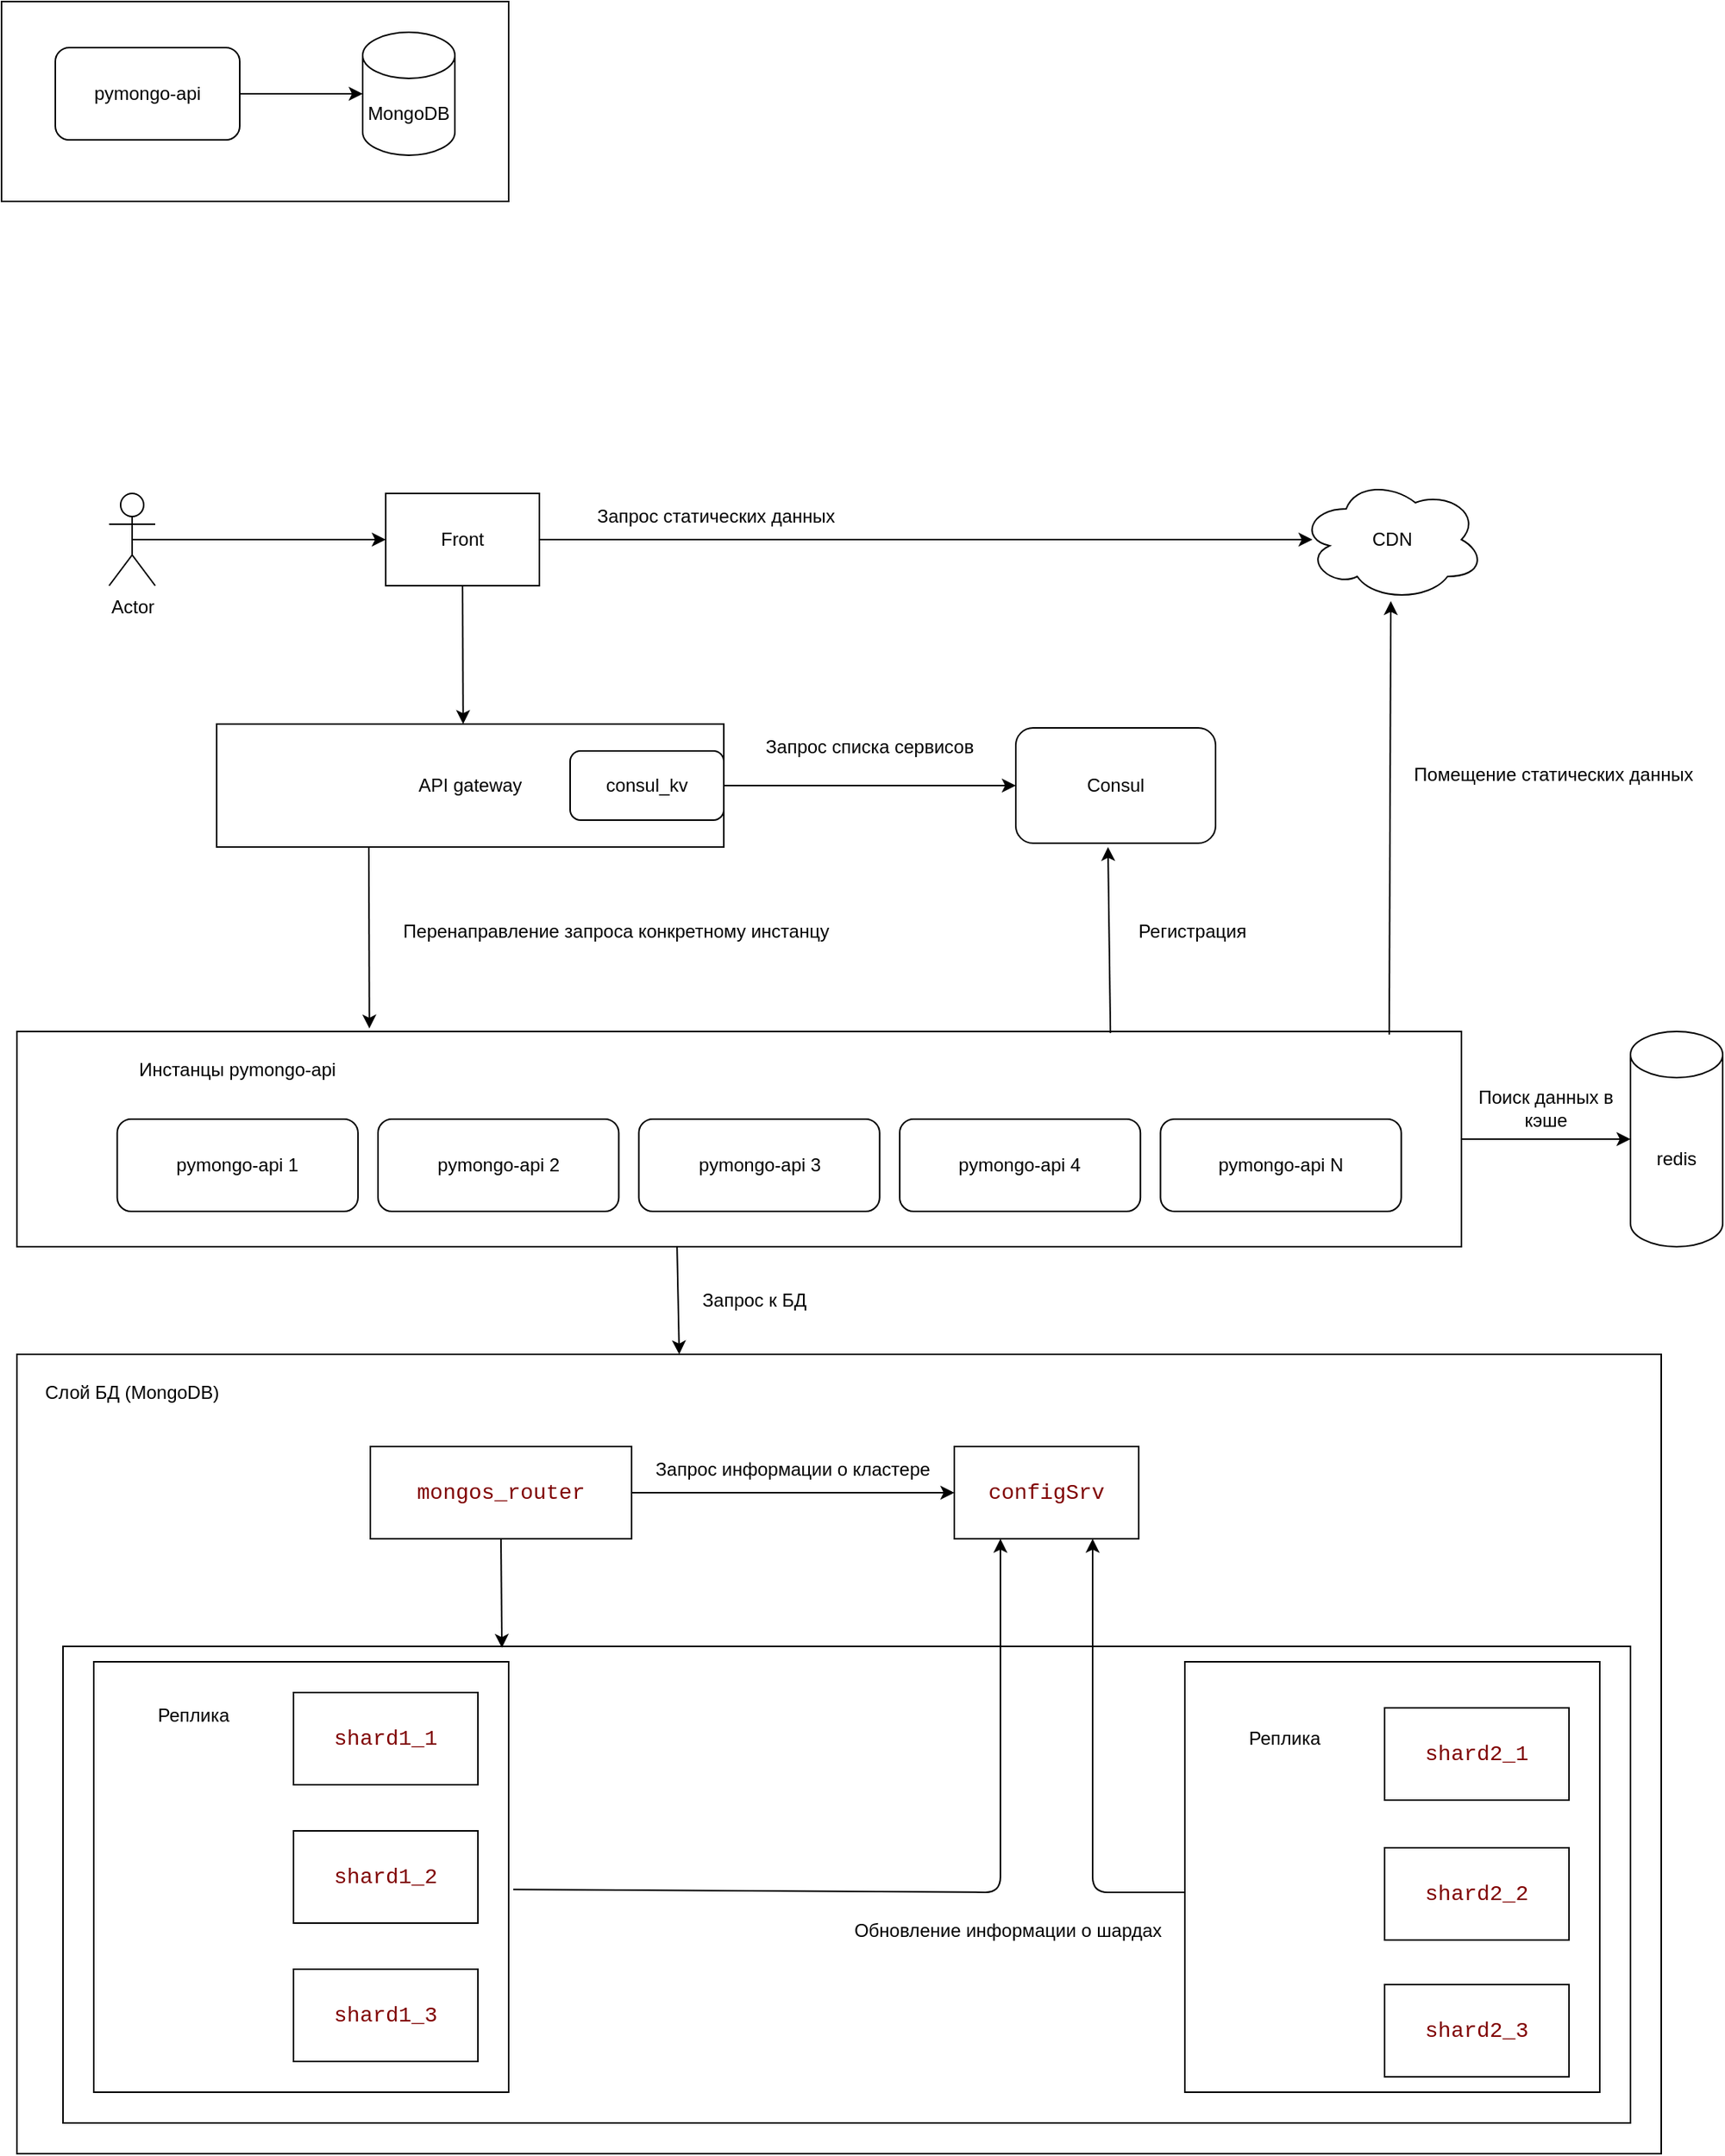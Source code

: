 <mxfile>
    <diagram name="Page-1" id="-H_mtQnk-PTXWXPvYvuk">
        <mxGraphModel dx="1626" dy="779" grid="1" gridSize="10" guides="1" tooltips="1" connect="1" arrows="1" fold="1" page="1" pageScale="1" pageWidth="1169" pageHeight="827" math="0" shadow="0">
            <root>
                <mxCell id="0"/>
                <mxCell id="1" parent="0"/>
                <mxCell id="5" value="" style="" parent="1" vertex="1">
                    <mxGeometry x="40" y="40" width="330" height="130" as="geometry">
                        <mxRectangle x="-200" y="40" width="50" height="40" as="alternateBounds"/>
                    </mxGeometry>
                </mxCell>
                <mxCell id="zA23MoTUsTF4_91t8viU-2" value="MongoDB" style="shape=cylinder3;whiteSpace=wrap;html=1;boundedLbl=1;backgroundOutline=1;size=15;" parent="5" vertex="1">
                    <mxGeometry x="235" y="20" width="60" height="80" as="geometry"/>
                </mxCell>
                <mxCell id="zA23MoTUsTF4_91t8viU-3" value="pymongo-api" style="rounded=1;whiteSpace=wrap;html=1;" parent="5" vertex="1">
                    <mxGeometry x="35" y="30" width="120" height="60" as="geometry"/>
                </mxCell>
                <mxCell id="zA23MoTUsTF4_91t8viU-4" style="edgeStyle=orthogonalEdgeStyle;rounded=0;orthogonalLoop=1;jettySize=auto;html=1;exitX=1;exitY=0.5;exitDx=0;exitDy=0;entryX=0;entryY=0.5;entryDx=0;entryDy=0;entryPerimeter=0;" parent="5" source="zA23MoTUsTF4_91t8viU-3" target="zA23MoTUsTF4_91t8viU-2" edge="1">
                    <mxGeometry relative="1" as="geometry"/>
                </mxCell>
                <mxCell id="132" value="" style="startSize=0;" parent="1" vertex="1">
                    <mxGeometry x="50" y="710" width="940" height="140" as="geometry"/>
                </mxCell>
                <mxCell id="128" value="pymongo-api 1" style="rounded=1;whiteSpace=wrap;html=1;" parent="132" vertex="1">
                    <mxGeometry x="65.278" y="57" width="156.667" height="60" as="geometry"/>
                </mxCell>
                <mxCell id="129" value="pymongo-api 2" style="rounded=1;whiteSpace=wrap;html=1;" parent="132" vertex="1">
                    <mxGeometry x="235" y="57" width="156.667" height="60" as="geometry"/>
                </mxCell>
                <mxCell id="130" value="pymongo-api 3" style="rounded=1;whiteSpace=wrap;html=1;" parent="132" vertex="1">
                    <mxGeometry x="404.722" y="57" width="156.667" height="60" as="geometry"/>
                </mxCell>
                <mxCell id="251" value="pymongo-api 4" style="rounded=1;whiteSpace=wrap;html=1;" parent="132" vertex="1">
                    <mxGeometry x="574.444" y="57" width="156.667" height="60" as="geometry"/>
                </mxCell>
                <mxCell id="252" value="pymongo-api N" style="rounded=1;whiteSpace=wrap;html=1;" parent="132" vertex="1">
                    <mxGeometry x="744.167" y="57" width="156.667" height="60" as="geometry"/>
                </mxCell>
                <mxCell id="256" value="Инстанцы pymongo-api" style="text;html=1;strokeColor=none;fillColor=none;align=center;verticalAlign=middle;whiteSpace=wrap;rounded=0;fontFamily=Helvetica;fontSize=12;fontColor=rgb(0, 0, 0);startSize=0;" parent="132" vertex="1">
                    <mxGeometry x="39.167" y="10" width="208.889" height="30" as="geometry"/>
                </mxCell>
                <mxCell id="133" value="Actor" style="shape=umlActor;verticalLabelPosition=bottom;verticalAlign=top;html=1;outlineConnect=0;strokeColor=rgb(0, 0, 0);fontFamily=Helvetica;fontSize=12;fontColor=rgb(0, 0, 0);startSize=0;fillColor=rgb(255, 255, 255);" parent="1" vertex="1">
                    <mxGeometry x="110" y="360" width="30" height="60" as="geometry"/>
                </mxCell>
                <mxCell id="135" value="" style="rounded=0;whiteSpace=wrap;html=1;strokeColor=rgb(0, 0, 0);fontFamily=Helvetica;fontSize=12;fontColor=rgb(0, 0, 0);startSize=0;fillColor=rgb(255, 255, 255);" parent="1" vertex="1">
                    <mxGeometry x="290" y="360" width="100" height="60" as="geometry"/>
                </mxCell>
                <mxCell id="136" value="Front" style="text;html=1;strokeColor=none;fillColor=none;align=center;verticalAlign=middle;whiteSpace=wrap;rounded=0;fontFamily=Helvetica;fontSize=12;fontColor=rgb(0, 0, 0);startSize=0;" parent="1" vertex="1">
                    <mxGeometry x="295" y="375" width="90" height="30" as="geometry"/>
                </mxCell>
                <mxCell id="137" value="" style="endArrow=classic;html=1;fontFamily=Helvetica;fontSize=12;fontColor=rgb(0, 0, 0);startSize=0;exitX=0.5;exitY=0.5;exitDx=0;exitDy=0;exitPerimeter=0;" parent="1" source="133" target="135" edge="1">
                    <mxGeometry width="50" height="50" relative="1" as="geometry">
                        <mxPoint x="590" y="670" as="sourcePoint"/>
                        <mxPoint x="640" y="620" as="targetPoint"/>
                    </mxGeometry>
                </mxCell>
                <mxCell id="139" value="CDN" style="ellipse;shape=cloud;whiteSpace=wrap;html=1;strokeColor=rgb(0, 0, 0);fontFamily=Helvetica;fontSize=12;fontColor=rgb(0, 0, 0);startSize=0;fillColor=rgb(255, 255, 255);" parent="1" vertex="1">
                    <mxGeometry x="885" y="350" width="120" height="80" as="geometry"/>
                </mxCell>
                <mxCell id="144" value="" style="endArrow=classic;html=1;rounded=1;labelBackgroundColor=default;strokeColor=default;fontFamily=Helvetica;fontSize=12;fontColor=rgb(0, 0, 0);startSize=0;shape=connector;entryX=0.067;entryY=0.5;entryDx=0;entryDy=0;entryPerimeter=0;exitX=1;exitY=0.5;exitDx=0;exitDy=0;" parent="1" source="135" target="139" edge="1">
                    <mxGeometry width="50" height="50" relative="1" as="geometry">
                        <mxPoint x="410" y="390" as="sourcePoint"/>
                        <mxPoint x="540" y="390" as="targetPoint"/>
                    </mxGeometry>
                </mxCell>
                <mxCell id="145" value="Запрос статических данных" style="text;html=1;strokeColor=none;fillColor=none;align=center;verticalAlign=middle;whiteSpace=wrap;rounded=0;fontFamily=Helvetica;fontSize=12;fontColor=rgb(0, 0, 0);startSize=0;" parent="1" vertex="1">
                    <mxGeometry x="420" y="360" width="170" height="30" as="geometry"/>
                </mxCell>
                <mxCell id="146" value="API gateway" style="rounded=0;whiteSpace=wrap;html=1;strokeColor=rgb(0, 0, 0);fontFamily=Helvetica;fontSize=12;fontColor=rgb(0, 0, 0);startSize=0;fillColor=rgb(255, 255, 255);" parent="1" vertex="1">
                    <mxGeometry x="180" y="510" width="330" height="80" as="geometry"/>
                </mxCell>
                <mxCell id="147" value="" style="endArrow=classic;html=1;rounded=1;labelBackgroundColor=default;strokeColor=default;fontFamily=Helvetica;fontSize=12;fontColor=rgb(0, 0, 0);startSize=0;shape=connector;exitX=0.5;exitY=1;exitDx=0;exitDy=0;entryX=0.486;entryY=0;entryDx=0;entryDy=0;entryPerimeter=0;" parent="1" source="135" target="146" edge="1">
                    <mxGeometry width="50" height="50" relative="1" as="geometry">
                        <mxPoint x="350" y="650" as="sourcePoint"/>
                        <mxPoint x="370" y="760" as="targetPoint"/>
                    </mxGeometry>
                </mxCell>
                <mxCell id="149" value="consul_kv" style="rounded=1;whiteSpace=wrap;html=1;" parent="1" vertex="1">
                    <mxGeometry x="410" y="527.5" width="100" height="45" as="geometry"/>
                </mxCell>
                <mxCell id="248" value="Consul" style="rounded=1;whiteSpace=wrap;html=1;" parent="1" vertex="1">
                    <mxGeometry x="700" y="512.5" width="130" height="75" as="geometry"/>
                </mxCell>
                <mxCell id="249" value="" style="endArrow=classic;html=1;rounded=1;labelBackgroundColor=default;strokeColor=default;fontFamily=Helvetica;fontSize=12;fontColor=rgb(0, 0, 0);startSize=0;shape=connector;exitX=1;exitY=0.5;exitDx=0;exitDy=0;entryX=0;entryY=0.5;entryDx=0;entryDy=0;" parent="1" source="149" target="248" edge="1">
                    <mxGeometry width="50" height="50" relative="1" as="geometry">
                        <mxPoint x="620" y="520" as="sourcePoint"/>
                        <mxPoint x="670" y="470" as="targetPoint"/>
                    </mxGeometry>
                </mxCell>
                <mxCell id="250" value="Запрос списка сервисов" style="text;html=1;strokeColor=none;fillColor=none;align=center;verticalAlign=middle;whiteSpace=wrap;rounded=0;fontFamily=Helvetica;fontSize=12;fontColor=rgb(0, 0, 0);startSize=0;" parent="1" vertex="1">
                    <mxGeometry x="520" y="510" width="170" height="30" as="geometry"/>
                </mxCell>
                <mxCell id="254" value="" style="endArrow=classic;html=1;rounded=1;labelBackgroundColor=default;strokeColor=default;fontFamily=Helvetica;fontSize=12;fontColor=rgb(0, 0, 0);startSize=0;shape=connector;entryX=0.244;entryY=-0.014;entryDx=0;entryDy=0;entryPerimeter=0;" parent="1" target="132" edge="1">
                    <mxGeometry width="50" height="50" relative="1" as="geometry">
                        <mxPoint x="279" y="590" as="sourcePoint"/>
                        <mxPoint x="360" y="700" as="targetPoint"/>
                    </mxGeometry>
                </mxCell>
                <mxCell id="255" value="Перенаправление запроса конкретному инстанцу" style="text;html=1;strokeColor=none;fillColor=none;align=center;verticalAlign=middle;whiteSpace=wrap;rounded=0;fontFamily=Helvetica;fontSize=12;fontColor=rgb(0, 0, 0);startSize=0;" parent="1" vertex="1">
                    <mxGeometry x="290" y="630" width="300" height="30" as="geometry"/>
                </mxCell>
                <mxCell id="258" value="" style="startSize=0;strokeColor=rgb(0, 0, 0);fontFamily=Helvetica;fontSize=12;fontColor=rgb(0, 0, 0);fillColor=rgb(255, 255, 255);" parent="1" vertex="1">
                    <mxGeometry x="50" y="920" width="1070" height="520" as="geometry"/>
                </mxCell>
                <mxCell id="259" value="Слой БД (MongoDB)" style="text;html=1;strokeColor=none;fillColor=none;align=center;verticalAlign=middle;whiteSpace=wrap;rounded=0;fontFamily=Helvetica;fontSize=12;fontColor=rgb(0, 0, 0);startSize=0;" parent="1" vertex="1">
                    <mxGeometry x="55" y="930" width="140" height="30" as="geometry"/>
                </mxCell>
                <mxCell id="260" value="&lt;div style=&quot;background-color: rgb(255, 255, 255); font-family: Consolas, &amp;quot;Courier New&amp;quot;, monospace; font-size: 14px; line-height: 19px;&quot;&gt;&lt;span style=&quot;color: #800000;&quot;&gt;mongos_router&lt;/span&gt;&lt;/div&gt;" style="rounded=0;whiteSpace=wrap;html=1;strokeColor=rgb(0, 0, 0);fontFamily=Helvetica;fontSize=12;fontColor=rgb(0, 0, 0);startSize=0;fillColor=rgb(255, 255, 255);" parent="1" vertex="1">
                    <mxGeometry x="280" y="980" width="170" height="60" as="geometry"/>
                </mxCell>
                <mxCell id="262" value="&lt;div style=&quot;background-color: rgb(255, 255, 255); font-family: Consolas, &amp;quot;Courier New&amp;quot;, monospace; font-size: 14px; line-height: 19px;&quot;&gt;&lt;span style=&quot;color: #800000;&quot;&gt;configSrv&lt;/span&gt;&lt;/div&gt;" style="rounded=0;whiteSpace=wrap;html=1;strokeColor=rgb(0, 0, 0);fontFamily=Helvetica;fontSize=12;fontColor=rgb(0, 0, 0);startSize=0;fillColor=rgb(255, 255, 255);" parent="1" vertex="1">
                    <mxGeometry x="660" y="980" width="120" height="60" as="geometry"/>
                </mxCell>
                <mxCell id="263" value="" style="endArrow=classic;html=1;rounded=1;labelBackgroundColor=default;strokeColor=default;fontFamily=Helvetica;fontSize=12;fontColor=rgb(0, 0, 0);startSize=0;shape=connector;entryX=0;entryY=0.5;entryDx=0;entryDy=0;" parent="1" source="260" target="262" edge="1">
                    <mxGeometry width="50" height="50" relative="1" as="geometry">
                        <mxPoint x="670" y="1160" as="sourcePoint"/>
                        <mxPoint x="620" y="1210" as="targetPoint"/>
                    </mxGeometry>
                </mxCell>
                <mxCell id="264" value="Запрос информации о кластере" style="text;html=1;strokeColor=none;fillColor=none;align=center;verticalAlign=middle;whiteSpace=wrap;rounded=0;fontFamily=Helvetica;fontSize=12;fontColor=rgb(0, 0, 0);startSize=0;" parent="1" vertex="1">
                    <mxGeometry x="460" y="980" width="190" height="30" as="geometry"/>
                </mxCell>
                <mxCell id="265" value="" style="endArrow=classic;html=1;rounded=1;labelBackgroundColor=default;strokeColor=default;fontFamily=Helvetica;fontSize=12;fontColor=rgb(0, 0, 0);startSize=0;shape=connector;exitX=0.757;exitY=0.007;exitDx=0;exitDy=0;exitPerimeter=0;" parent="1" source="132" edge="1">
                    <mxGeometry width="50" height="50" relative="1" as="geometry">
                        <mxPoint x="670" y="620" as="sourcePoint"/>
                        <mxPoint x="760" y="590" as="targetPoint"/>
                    </mxGeometry>
                </mxCell>
                <mxCell id="266" value="Регистрация" style="text;html=1;strokeColor=none;fillColor=none;align=center;verticalAlign=middle;whiteSpace=wrap;rounded=0;fontFamily=Helvetica;fontSize=12;fontColor=rgb(0, 0, 0);startSize=0;" parent="1" vertex="1">
                    <mxGeometry x="770" y="630" width="90" height="30" as="geometry"/>
                </mxCell>
                <mxCell id="268" value="" style="endArrow=classic;html=1;rounded=1;labelBackgroundColor=default;strokeColor=default;fontFamily=Helvetica;fontSize=12;fontColor=rgb(0, 0, 0);startSize=0;shape=connector;exitX=0.457;exitY=1;exitDx=0;exitDy=0;exitPerimeter=0;" parent="1" source="132" edge="1">
                    <mxGeometry width="50" height="50" relative="1" as="geometry">
                        <mxPoint x="620" y="840" as="sourcePoint"/>
                        <mxPoint x="481" y="920" as="targetPoint"/>
                    </mxGeometry>
                </mxCell>
                <mxCell id="269" value="Запрос к БД" style="text;html=1;strokeColor=none;fillColor=none;align=center;verticalAlign=middle;whiteSpace=wrap;rounded=0;fontFamily=Helvetica;fontSize=12;fontColor=rgb(0, 0, 0);startSize=0;" parent="1" vertex="1">
                    <mxGeometry x="490" y="870" width="80" height="30" as="geometry"/>
                </mxCell>
                <mxCell id="270" value="&lt;div style=&quot;background-color: rgb(255, 255, 255); font-family: Consolas, &amp;quot;Courier New&amp;quot;, monospace; font-size: 14px; line-height: 19px;&quot;&gt;&lt;br&gt;&lt;/div&gt;" style="rounded=0;whiteSpace=wrap;html=1;strokeColor=rgb(0, 0, 0);fontFamily=Helvetica;fontSize=12;fontColor=rgb(0, 0, 0);startSize=0;fillColor=rgb(255, 255, 255);" parent="1" vertex="1">
                    <mxGeometry x="80" y="1110" width="1020" height="310" as="geometry"/>
                </mxCell>
                <mxCell id="272" value="redis" style="shape=cylinder3;whiteSpace=wrap;html=1;boundedLbl=1;backgroundOutline=1;size=15;strokeColor=rgb(0, 0, 0);fontFamily=Helvetica;fontSize=12;fontColor=rgb(0, 0, 0);startSize=0;fillColor=rgb(255, 255, 255);" parent="1" vertex="1">
                    <mxGeometry x="1100" y="710" width="60" height="140" as="geometry"/>
                </mxCell>
                <mxCell id="279" value="" style="endArrow=classic;html=1;rounded=1;labelBackgroundColor=default;strokeColor=default;fontFamily=Helvetica;fontSize=12;fontColor=rgb(0, 0, 0);startSize=0;shape=connector;exitX=0.5;exitY=1;exitDx=0;exitDy=0;entryX=0.28;entryY=0.003;entryDx=0;entryDy=0;entryPerimeter=0;" parent="1" source="260" target="270" edge="1">
                    <mxGeometry width="50" height="50" relative="1" as="geometry">
                        <mxPoint x="570" y="1220" as="sourcePoint"/>
                        <mxPoint x="620" y="1170" as="targetPoint"/>
                    </mxGeometry>
                </mxCell>
                <mxCell id="281" value="" style="rounded=0;whiteSpace=wrap;html=1;strokeColor=rgb(0, 0, 0);fontFamily=Helvetica;fontSize=12;fontColor=rgb(0, 0, 0);startSize=0;fillColor=rgb(255, 255, 255);" parent="1" vertex="1">
                    <mxGeometry x="100" y="1120" width="270" height="280" as="geometry"/>
                </mxCell>
                <mxCell id="282" value="&lt;div style=&quot;background-color: rgb(255, 255, 255); font-family: Consolas, &amp;quot;Courier New&amp;quot;, monospace; font-size: 14px; line-height: 19px;&quot;&gt;&lt;span style=&quot;color: #800000;&quot;&gt;shard1_1&lt;/span&gt;&lt;/div&gt;" style="rounded=0;whiteSpace=wrap;html=1;strokeColor=rgb(0, 0, 0);fontFamily=Helvetica;fontSize=12;fontColor=rgb(0, 0, 0);startSize=0;fillColor=rgb(255, 255, 255);" parent="1" vertex="1">
                    <mxGeometry x="230" y="1140" width="120" height="60" as="geometry"/>
                </mxCell>
                <mxCell id="283" value="&lt;div style=&quot;background-color: rgb(255, 255, 255); font-family: Consolas, &amp;quot;Courier New&amp;quot;, monospace; font-size: 14px; line-height: 19px;&quot;&gt;&lt;span style=&quot;color: #800000;&quot;&gt;shard1_2&lt;/span&gt;&lt;/div&gt;" style="rounded=0;whiteSpace=wrap;html=1;strokeColor=rgb(0, 0, 0);fontFamily=Helvetica;fontSize=12;fontColor=rgb(0, 0, 0);startSize=0;fillColor=rgb(255, 255, 255);" parent="1" vertex="1">
                    <mxGeometry x="230" y="1230" width="120" height="60" as="geometry"/>
                </mxCell>
                <mxCell id="285" value="&lt;div style=&quot;background-color: rgb(255, 255, 255); font-family: Consolas, &amp;quot;Courier New&amp;quot;, monospace; font-size: 14px; line-height: 19px;&quot;&gt;&lt;span style=&quot;color: #800000;&quot;&gt;shard1_3&lt;/span&gt;&lt;/div&gt;" style="rounded=0;whiteSpace=wrap;html=1;strokeColor=rgb(0, 0, 0);fontFamily=Helvetica;fontSize=12;fontColor=rgb(0, 0, 0);startSize=0;fillColor=rgb(255, 255, 255);" parent="1" vertex="1">
                    <mxGeometry x="230" y="1320" width="120" height="60" as="geometry"/>
                </mxCell>
                <mxCell id="286" value="Реплика" style="text;html=1;strokeColor=none;fillColor=none;align=center;verticalAlign=middle;whiteSpace=wrap;rounded=0;fontFamily=Helvetica;fontSize=12;fontColor=rgb(0, 0, 0);startSize=0;" parent="1" vertex="1">
                    <mxGeometry x="120" y="1140" width="90" height="30" as="geometry"/>
                </mxCell>
                <mxCell id="287" value="" style="rounded=0;whiteSpace=wrap;html=1;strokeColor=rgb(0, 0, 0);fontFamily=Helvetica;fontSize=12;fontColor=rgb(0, 0, 0);startSize=0;fillColor=rgb(255, 255, 255);" parent="1" vertex="1">
                    <mxGeometry x="810" y="1120" width="270" height="280" as="geometry"/>
                </mxCell>
                <mxCell id="288" value="&lt;div style=&quot;background-color: rgb(255, 255, 255); font-family: Consolas, &amp;quot;Courier New&amp;quot;, monospace; font-size: 14px; line-height: 19px;&quot;&gt;&lt;span style=&quot;color: #800000;&quot;&gt;shard2_1&lt;/span&gt;&lt;/div&gt;" style="rounded=0;whiteSpace=wrap;html=1;strokeColor=rgb(0, 0, 0);fontFamily=Helvetica;fontSize=12;fontColor=rgb(0, 0, 0);startSize=0;fillColor=rgb(255, 255, 255);" parent="1" vertex="1">
                    <mxGeometry x="940" y="1150" width="120" height="60" as="geometry"/>
                </mxCell>
                <mxCell id="289" value="&lt;div style=&quot;background-color: rgb(255, 255, 255); font-family: Consolas, &amp;quot;Courier New&amp;quot;, monospace; font-size: 14px; line-height: 19px;&quot;&gt;&lt;span style=&quot;color: #800000;&quot;&gt;shard2_2&lt;/span&gt;&lt;/div&gt;" style="rounded=0;whiteSpace=wrap;html=1;strokeColor=rgb(0, 0, 0);fontFamily=Helvetica;fontSize=12;fontColor=rgb(0, 0, 0);startSize=0;fillColor=rgb(255, 255, 255);" parent="1" vertex="1">
                    <mxGeometry x="940" y="1241" width="120" height="60" as="geometry"/>
                </mxCell>
                <mxCell id="290" value="&lt;div style=&quot;background-color: rgb(255, 255, 255); font-family: Consolas, &amp;quot;Courier New&amp;quot;, monospace; font-size: 14px; line-height: 19px;&quot;&gt;&lt;span style=&quot;color: #800000;&quot;&gt;shard2_3&lt;/span&gt;&lt;/div&gt;" style="rounded=0;whiteSpace=wrap;html=1;strokeColor=rgb(0, 0, 0);fontFamily=Helvetica;fontSize=12;fontColor=rgb(0, 0, 0);startSize=0;fillColor=rgb(255, 255, 255);" parent="1" vertex="1">
                    <mxGeometry x="940" y="1330" width="120" height="60" as="geometry"/>
                </mxCell>
                <mxCell id="294" value="Поиск данных в кэше" style="text;html=1;strokeColor=none;fillColor=none;align=center;verticalAlign=middle;whiteSpace=wrap;rounded=0;fontFamily=Helvetica;fontSize=12;fontColor=rgb(0, 0, 0);startSize=0;" parent="1" vertex="1">
                    <mxGeometry x="990" y="740" width="110" height="40" as="geometry"/>
                </mxCell>
                <mxCell id="296" value="Реплика" style="text;html=1;strokeColor=none;fillColor=none;align=center;verticalAlign=middle;whiteSpace=wrap;rounded=0;fontFamily=Helvetica;fontSize=12;fontColor=rgb(0, 0, 0);startSize=0;" parent="1" vertex="1">
                    <mxGeometry x="830" y="1155" width="90" height="30" as="geometry"/>
                </mxCell>
                <mxCell id="297" value="" style="endArrow=classic;html=1;entryX=0;entryY=0.5;entryDx=0;entryDy=0;entryPerimeter=0;exitX=1;exitY=0.5;exitDx=0;exitDy=0;" edge="1" parent="1" source="132" target="272">
                    <mxGeometry width="50" height="50" relative="1" as="geometry">
                        <mxPoint x="740" y="950" as="sourcePoint"/>
                        <mxPoint x="790" y="900" as="targetPoint"/>
                    </mxGeometry>
                </mxCell>
                <mxCell id="300" value="" style="endArrow=classic;html=1;entryX=0.492;entryY=1;entryDx=0;entryDy=0;entryPerimeter=0;exitX=0.95;exitY=0.014;exitDx=0;exitDy=0;exitPerimeter=0;" edge="1" parent="1" source="132" target="139">
                    <mxGeometry width="50" height="50" relative="1" as="geometry">
                        <mxPoint x="740" y="640" as="sourcePoint"/>
                        <mxPoint x="790" y="590" as="targetPoint"/>
                    </mxGeometry>
                </mxCell>
                <mxCell id="301" value="Помещение статических данных" style="text;html=1;strokeColor=none;fillColor=none;align=center;verticalAlign=middle;whiteSpace=wrap;rounded=0;" vertex="1" parent="1">
                    <mxGeometry x="950" y="527.5" width="200" height="30" as="geometry"/>
                </mxCell>
                <mxCell id="303" value="" style="endArrow=classic;html=1;entryX=0.25;entryY=1;entryDx=0;entryDy=0;exitX=1.011;exitY=0.529;exitDx=0;exitDy=0;exitPerimeter=0;" edge="1" parent="1" source="281" target="262">
                    <mxGeometry width="50" height="50" relative="1" as="geometry">
                        <mxPoint x="380" y="1260" as="sourcePoint"/>
                        <mxPoint x="790" y="1290" as="targetPoint"/>
                        <Array as="points">
                            <mxPoint x="690" y="1270"/>
                        </Array>
                    </mxGeometry>
                </mxCell>
                <mxCell id="304" value="" style="endArrow=classic;html=1;entryX=0.75;entryY=1;entryDx=0;entryDy=0;" edge="1" parent="1" target="262">
                    <mxGeometry width="50" height="50" relative="1" as="geometry">
                        <mxPoint x="810" y="1270" as="sourcePoint"/>
                        <mxPoint x="790" y="1290" as="targetPoint"/>
                        <Array as="points">
                            <mxPoint x="750" y="1270"/>
                        </Array>
                    </mxGeometry>
                </mxCell>
                <mxCell id="305" value="Обновление информации о шардах" style="text;html=1;strokeColor=none;fillColor=none;align=center;verticalAlign=middle;whiteSpace=wrap;rounded=0;" vertex="1" parent="1">
                    <mxGeometry x="590" y="1280" width="210" height="30" as="geometry"/>
                </mxCell>
            </root>
        </mxGraphModel>
    </diagram>
</mxfile>